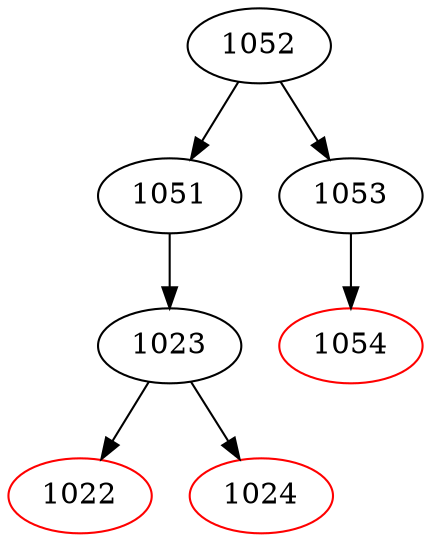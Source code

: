 digraph ArvoreRubroNegra {
1052 [label="1052", color=black];
1052 -> 1051;
1051 [label="1051", color=black];
1051 -> 1023;
1023 [label="1023", color=black];
1023 -> 1022;
1022 [label="1022", color=red];
1023 -> 1024;
1024 [label="1024", color=red];
1052 -> 1053;
1053 [label="1053", color=black];
1053 -> 1054;
1054 [label="1054", color=red];
}
